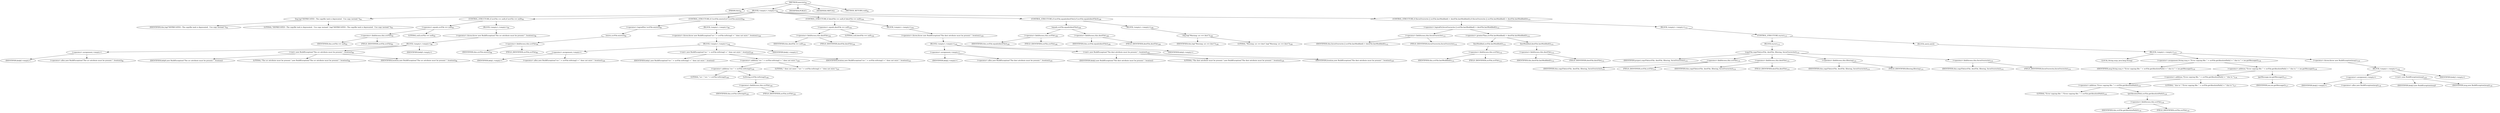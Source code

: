 digraph "execute" {  
"72" [label = <(METHOD,execute)<SUB>92</SUB>> ]
"4" [label = <(PARAM,this)<SUB>92</SUB>> ]
"73" [label = <(BLOCK,&lt;empty&gt;,&lt;empty&gt;)<SUB>92</SUB>> ]
"74" [label = <(log,log(&quot;DEPRECATED - The copyfile task is deprecated.  Use copy instead.&quot;))<SUB>93</SUB>> ]
"3" [label = <(IDENTIFIER,this,log(&quot;DEPRECATED - The copyfile task is deprecated.  Use copy instead.&quot;))<SUB>93</SUB>> ]
"75" [label = <(LITERAL,&quot;DEPRECATED - The copyfile task is deprecated.  Use copy instead.&quot;,log(&quot;DEPRECATED - The copyfile task is deprecated.  Use copy instead.&quot;))<SUB>93</SUB>> ]
"76" [label = <(CONTROL_STRUCTURE,if (srcFile == null),if (srcFile == null))<SUB>95</SUB>> ]
"77" [label = <(&lt;operator&gt;.equals,srcFile == null)<SUB>95</SUB>> ]
"78" [label = <(&lt;operator&gt;.fieldAccess,this.srcFile)<SUB>95</SUB>> ]
"79" [label = <(IDENTIFIER,this,srcFile == null)<SUB>95</SUB>> ]
"80" [label = <(FIELD_IDENTIFIER,srcFile,srcFile)<SUB>95</SUB>> ]
"81" [label = <(LITERAL,null,srcFile == null)<SUB>95</SUB>> ]
"82" [label = <(BLOCK,&lt;empty&gt;,&lt;empty&gt;)<SUB>95</SUB>> ]
"83" [label = <(&lt;operator&gt;.throw,throw new BuildException(&quot;The src attribute must be present.&quot;, location);)<SUB>96</SUB>> ]
"84" [label = <(BLOCK,&lt;empty&gt;,&lt;empty&gt;)<SUB>96</SUB>> ]
"85" [label = <(&lt;operator&gt;.assignment,&lt;empty&gt;)> ]
"86" [label = <(IDENTIFIER,$obj0,&lt;empty&gt;)> ]
"87" [label = <(&lt;operator&gt;.alloc,new BuildException(&quot;The src attribute must be present.&quot;, location))<SUB>96</SUB>> ]
"88" [label = <(&lt;init&gt;,new BuildException(&quot;The src attribute must be present.&quot;, location))<SUB>96</SUB>> ]
"89" [label = <(IDENTIFIER,$obj0,new BuildException(&quot;The src attribute must be present.&quot;, location))> ]
"90" [label = <(LITERAL,&quot;The src attribute must be present.&quot;,new BuildException(&quot;The src attribute must be present.&quot;, location))<SUB>96</SUB>> ]
"91" [label = <(IDENTIFIER,location,new BuildException(&quot;The src attribute must be present.&quot;, location))<SUB>96</SUB>> ]
"92" [label = <(IDENTIFIER,$obj0,&lt;empty&gt;)> ]
"93" [label = <(CONTROL_STRUCTURE,if (!srcFile.exists()),if (!srcFile.exists()))<SUB>99</SUB>> ]
"94" [label = <(&lt;operator&gt;.logicalNot,!srcFile.exists())<SUB>99</SUB>> ]
"95" [label = <(exists,srcFile.exists())<SUB>99</SUB>> ]
"96" [label = <(&lt;operator&gt;.fieldAccess,this.srcFile)<SUB>99</SUB>> ]
"97" [label = <(IDENTIFIER,this,srcFile.exists())<SUB>99</SUB>> ]
"98" [label = <(FIELD_IDENTIFIER,srcFile,srcFile)<SUB>99</SUB>> ]
"99" [label = <(BLOCK,&lt;empty&gt;,&lt;empty&gt;)<SUB>99</SUB>> ]
"100" [label = <(&lt;operator&gt;.throw,throw new BuildException(&quot;src &quot; + srcFile.toString() + &quot; does not exist.&quot;, location);)<SUB>100</SUB>> ]
"101" [label = <(BLOCK,&lt;empty&gt;,&lt;empty&gt;)<SUB>100</SUB>> ]
"102" [label = <(&lt;operator&gt;.assignment,&lt;empty&gt;)> ]
"103" [label = <(IDENTIFIER,$obj1,&lt;empty&gt;)> ]
"104" [label = <(&lt;operator&gt;.alloc,new BuildException(&quot;src &quot; + srcFile.toString() + &quot; does not exist.&quot;, location))<SUB>100</SUB>> ]
"105" [label = <(&lt;init&gt;,new BuildException(&quot;src &quot; + srcFile.toString() + &quot; does not exist.&quot;, location))<SUB>100</SUB>> ]
"106" [label = <(IDENTIFIER,$obj1,new BuildException(&quot;src &quot; + srcFile.toString() + &quot; does not exist.&quot;, location))> ]
"107" [label = <(&lt;operator&gt;.addition,&quot;src &quot; + srcFile.toString() + &quot; does not exist.&quot;)<SUB>100</SUB>> ]
"108" [label = <(&lt;operator&gt;.addition,&quot;src &quot; + srcFile.toString())<SUB>100</SUB>> ]
"109" [label = <(LITERAL,&quot;src &quot;,&quot;src &quot; + srcFile.toString())<SUB>100</SUB>> ]
"110" [label = <(toString,srcFile.toString())<SUB>100</SUB>> ]
"111" [label = <(&lt;operator&gt;.fieldAccess,this.srcFile)<SUB>100</SUB>> ]
"112" [label = <(IDENTIFIER,this,srcFile.toString())<SUB>100</SUB>> ]
"113" [label = <(FIELD_IDENTIFIER,srcFile,srcFile)<SUB>100</SUB>> ]
"114" [label = <(LITERAL,&quot; does not exist.&quot;,&quot;src &quot; + srcFile.toString() + &quot; does not exist.&quot;)<SUB>101</SUB>> ]
"115" [label = <(IDENTIFIER,location,new BuildException(&quot;src &quot; + srcFile.toString() + &quot; does not exist.&quot;, location))<SUB>101</SUB>> ]
"116" [label = <(IDENTIFIER,$obj1,&lt;empty&gt;)> ]
"117" [label = <(CONTROL_STRUCTURE,if (destFile == null),if (destFile == null))<SUB>104</SUB>> ]
"118" [label = <(&lt;operator&gt;.equals,destFile == null)<SUB>104</SUB>> ]
"119" [label = <(&lt;operator&gt;.fieldAccess,this.destFile)<SUB>104</SUB>> ]
"120" [label = <(IDENTIFIER,this,destFile == null)<SUB>104</SUB>> ]
"121" [label = <(FIELD_IDENTIFIER,destFile,destFile)<SUB>104</SUB>> ]
"122" [label = <(LITERAL,null,destFile == null)<SUB>104</SUB>> ]
"123" [label = <(BLOCK,&lt;empty&gt;,&lt;empty&gt;)<SUB>104</SUB>> ]
"124" [label = <(&lt;operator&gt;.throw,throw new BuildException(&quot;The dest attribute must be present.&quot;, location);)<SUB>105</SUB>> ]
"125" [label = <(BLOCK,&lt;empty&gt;,&lt;empty&gt;)<SUB>105</SUB>> ]
"126" [label = <(&lt;operator&gt;.assignment,&lt;empty&gt;)> ]
"127" [label = <(IDENTIFIER,$obj2,&lt;empty&gt;)> ]
"128" [label = <(&lt;operator&gt;.alloc,new BuildException(&quot;The dest attribute must be present.&quot;, location))<SUB>105</SUB>> ]
"129" [label = <(&lt;init&gt;,new BuildException(&quot;The dest attribute must be present.&quot;, location))<SUB>105</SUB>> ]
"130" [label = <(IDENTIFIER,$obj2,new BuildException(&quot;The dest attribute must be present.&quot;, location))> ]
"131" [label = <(LITERAL,&quot;The dest attribute must be present.&quot;,new BuildException(&quot;The dest attribute must be present.&quot;, location))<SUB>105</SUB>> ]
"132" [label = <(IDENTIFIER,location,new BuildException(&quot;The dest attribute must be present.&quot;, location))<SUB>105</SUB>> ]
"133" [label = <(IDENTIFIER,$obj2,&lt;empty&gt;)> ]
"134" [label = <(CONTROL_STRUCTURE,if (srcFile.equals(destFile)),if (srcFile.equals(destFile)))<SUB>108</SUB>> ]
"135" [label = <(equals,srcFile.equals(destFile))<SUB>108</SUB>> ]
"136" [label = <(&lt;operator&gt;.fieldAccess,this.srcFile)<SUB>108</SUB>> ]
"137" [label = <(IDENTIFIER,this,srcFile.equals(destFile))<SUB>108</SUB>> ]
"138" [label = <(FIELD_IDENTIFIER,srcFile,srcFile)<SUB>108</SUB>> ]
"139" [label = <(&lt;operator&gt;.fieldAccess,this.destFile)<SUB>108</SUB>> ]
"140" [label = <(IDENTIFIER,this,srcFile.equals(destFile))<SUB>108</SUB>> ]
"141" [label = <(FIELD_IDENTIFIER,destFile,destFile)<SUB>108</SUB>> ]
"142" [label = <(BLOCK,&lt;empty&gt;,&lt;empty&gt;)<SUB>108</SUB>> ]
"143" [label = <(log,log(&quot;Warning: src == dest&quot;))<SUB>109</SUB>> ]
"5" [label = <(IDENTIFIER,this,log(&quot;Warning: src == dest&quot;))<SUB>109</SUB>> ]
"144" [label = <(LITERAL,&quot;Warning: src == dest&quot;,log(&quot;Warning: src == dest&quot;))<SUB>109</SUB>> ]
"145" [label = <(CONTROL_STRUCTURE,if (forceOverwrite || srcFile.lastModified() &gt; destFile.lastModified()),if (forceOverwrite || srcFile.lastModified() &gt; destFile.lastModified()))<SUB>112</SUB>> ]
"146" [label = <(&lt;operator&gt;.logicalOr,forceOverwrite || srcFile.lastModified() &gt; destFile.lastModified())<SUB>112</SUB>> ]
"147" [label = <(&lt;operator&gt;.fieldAccess,this.forceOverwrite)<SUB>112</SUB>> ]
"148" [label = <(IDENTIFIER,this,forceOverwrite || srcFile.lastModified() &gt; destFile.lastModified())<SUB>112</SUB>> ]
"149" [label = <(FIELD_IDENTIFIER,forceOverwrite,forceOverwrite)<SUB>112</SUB>> ]
"150" [label = <(&lt;operator&gt;.greaterThan,srcFile.lastModified() &gt; destFile.lastModified())<SUB>112</SUB>> ]
"151" [label = <(lastModified,srcFile.lastModified())<SUB>112</SUB>> ]
"152" [label = <(&lt;operator&gt;.fieldAccess,this.srcFile)<SUB>112</SUB>> ]
"153" [label = <(IDENTIFIER,this,srcFile.lastModified())<SUB>112</SUB>> ]
"154" [label = <(FIELD_IDENTIFIER,srcFile,srcFile)<SUB>112</SUB>> ]
"155" [label = <(lastModified,destFile.lastModified())<SUB>112</SUB>> ]
"156" [label = <(&lt;operator&gt;.fieldAccess,this.destFile)<SUB>112</SUB>> ]
"157" [label = <(IDENTIFIER,this,destFile.lastModified())<SUB>112</SUB>> ]
"158" [label = <(FIELD_IDENTIFIER,destFile,destFile)<SUB>112</SUB>> ]
"159" [label = <(BLOCK,&lt;empty&gt;,&lt;empty&gt;)<SUB>112</SUB>> ]
"160" [label = <(CONTROL_STRUCTURE,try,try)<SUB>113</SUB>> ]
"161" [label = <(BLOCK,try,try)<SUB>113</SUB>> ]
"162" [label = <(copyFile,copyFile(srcFile, destFile, filtering, forceOverwrite))<SUB>114</SUB>> ]
"163" [label = <(IDENTIFIER,project,copyFile(srcFile, destFile, filtering, forceOverwrite))<SUB>114</SUB>> ]
"164" [label = <(&lt;operator&gt;.fieldAccess,this.srcFile)<SUB>114</SUB>> ]
"165" [label = <(IDENTIFIER,this,copyFile(srcFile, destFile, filtering, forceOverwrite))<SUB>114</SUB>> ]
"166" [label = <(FIELD_IDENTIFIER,srcFile,srcFile)<SUB>114</SUB>> ]
"167" [label = <(&lt;operator&gt;.fieldAccess,this.destFile)<SUB>114</SUB>> ]
"168" [label = <(IDENTIFIER,this,copyFile(srcFile, destFile, filtering, forceOverwrite))<SUB>114</SUB>> ]
"169" [label = <(FIELD_IDENTIFIER,destFile,destFile)<SUB>114</SUB>> ]
"170" [label = <(&lt;operator&gt;.fieldAccess,this.filtering)<SUB>114</SUB>> ]
"171" [label = <(IDENTIFIER,this,copyFile(srcFile, destFile, filtering, forceOverwrite))<SUB>114</SUB>> ]
"172" [label = <(FIELD_IDENTIFIER,filtering,filtering)<SUB>114</SUB>> ]
"173" [label = <(&lt;operator&gt;.fieldAccess,this.forceOverwrite)<SUB>114</SUB>> ]
"174" [label = <(IDENTIFIER,this,copyFile(srcFile, destFile, filtering, forceOverwrite))<SUB>114</SUB>> ]
"175" [label = <(FIELD_IDENTIFIER,forceOverwrite,forceOverwrite)<SUB>114</SUB>> ]
"176" [label = <(BLOCK,catch,catch)> ]
"177" [label = <(BLOCK,&lt;empty&gt;,&lt;empty&gt;)<SUB>115</SUB>> ]
"178" [label = <(LOCAL,String msg: java.lang.String)> ]
"179" [label = <(&lt;operator&gt;.assignment,String msg = &quot;Error copying file: &quot; + srcFile.getAbsolutePath() + &quot; due to &quot; + ioe.getMessage())<SUB>116</SUB>> ]
"180" [label = <(IDENTIFIER,msg,String msg = &quot;Error copying file: &quot; + srcFile.getAbsolutePath() + &quot; due to &quot; + ioe.getMessage())<SUB>116</SUB>> ]
"181" [label = <(&lt;operator&gt;.addition,&quot;Error copying file: &quot; + srcFile.getAbsolutePath() + &quot; due to &quot; + ioe.getMessage())<SUB>116</SUB>> ]
"182" [label = <(&lt;operator&gt;.addition,&quot;Error copying file: &quot; + srcFile.getAbsolutePath() + &quot; due to &quot;)<SUB>116</SUB>> ]
"183" [label = <(&lt;operator&gt;.addition,&quot;Error copying file: &quot; + srcFile.getAbsolutePath())<SUB>116</SUB>> ]
"184" [label = <(LITERAL,&quot;Error copying file: &quot;,&quot;Error copying file: &quot; + srcFile.getAbsolutePath())<SUB>116</SUB>> ]
"185" [label = <(getAbsolutePath,srcFile.getAbsolutePath())<SUB>116</SUB>> ]
"186" [label = <(&lt;operator&gt;.fieldAccess,this.srcFile)<SUB>116</SUB>> ]
"187" [label = <(IDENTIFIER,this,srcFile.getAbsolutePath())<SUB>116</SUB>> ]
"188" [label = <(FIELD_IDENTIFIER,srcFile,srcFile)<SUB>116</SUB>> ]
"189" [label = <(LITERAL,&quot; due to &quot;,&quot;Error copying file: &quot; + srcFile.getAbsolutePath() + &quot; due to &quot;)<SUB>117</SUB>> ]
"190" [label = <(getMessage,ioe.getMessage())<SUB>117</SUB>> ]
"191" [label = <(IDENTIFIER,ioe,ioe.getMessage())<SUB>117</SUB>> ]
"192" [label = <(&lt;operator&gt;.throw,throw new BuildException(msg);)<SUB>118</SUB>> ]
"193" [label = <(BLOCK,&lt;empty&gt;,&lt;empty&gt;)<SUB>118</SUB>> ]
"194" [label = <(&lt;operator&gt;.assignment,&lt;empty&gt;)> ]
"195" [label = <(IDENTIFIER,$obj3,&lt;empty&gt;)> ]
"196" [label = <(&lt;operator&gt;.alloc,new BuildException(msg))<SUB>118</SUB>> ]
"197" [label = <(&lt;init&gt;,new BuildException(msg))<SUB>118</SUB>> ]
"198" [label = <(IDENTIFIER,$obj3,new BuildException(msg))> ]
"199" [label = <(IDENTIFIER,msg,new BuildException(msg))<SUB>118</SUB>> ]
"200" [label = <(IDENTIFIER,$obj3,&lt;empty&gt;)> ]
"201" [label = <(MODIFIER,PUBLIC)> ]
"202" [label = <(MODIFIER,VIRTUAL)> ]
"203" [label = <(METHOD_RETURN,void)<SUB>92</SUB>> ]
  "72" -> "4" 
  "72" -> "73" 
  "72" -> "201" 
  "72" -> "202" 
  "72" -> "203" 
  "73" -> "74" 
  "73" -> "76" 
  "73" -> "93" 
  "73" -> "117" 
  "73" -> "134" 
  "73" -> "145" 
  "74" -> "3" 
  "74" -> "75" 
  "76" -> "77" 
  "76" -> "82" 
  "77" -> "78" 
  "77" -> "81" 
  "78" -> "79" 
  "78" -> "80" 
  "82" -> "83" 
  "83" -> "84" 
  "84" -> "85" 
  "84" -> "88" 
  "84" -> "92" 
  "85" -> "86" 
  "85" -> "87" 
  "88" -> "89" 
  "88" -> "90" 
  "88" -> "91" 
  "93" -> "94" 
  "93" -> "99" 
  "94" -> "95" 
  "95" -> "96" 
  "96" -> "97" 
  "96" -> "98" 
  "99" -> "100" 
  "100" -> "101" 
  "101" -> "102" 
  "101" -> "105" 
  "101" -> "116" 
  "102" -> "103" 
  "102" -> "104" 
  "105" -> "106" 
  "105" -> "107" 
  "105" -> "115" 
  "107" -> "108" 
  "107" -> "114" 
  "108" -> "109" 
  "108" -> "110" 
  "110" -> "111" 
  "111" -> "112" 
  "111" -> "113" 
  "117" -> "118" 
  "117" -> "123" 
  "118" -> "119" 
  "118" -> "122" 
  "119" -> "120" 
  "119" -> "121" 
  "123" -> "124" 
  "124" -> "125" 
  "125" -> "126" 
  "125" -> "129" 
  "125" -> "133" 
  "126" -> "127" 
  "126" -> "128" 
  "129" -> "130" 
  "129" -> "131" 
  "129" -> "132" 
  "134" -> "135" 
  "134" -> "142" 
  "135" -> "136" 
  "135" -> "139" 
  "136" -> "137" 
  "136" -> "138" 
  "139" -> "140" 
  "139" -> "141" 
  "142" -> "143" 
  "143" -> "5" 
  "143" -> "144" 
  "145" -> "146" 
  "145" -> "159" 
  "146" -> "147" 
  "146" -> "150" 
  "147" -> "148" 
  "147" -> "149" 
  "150" -> "151" 
  "150" -> "155" 
  "151" -> "152" 
  "152" -> "153" 
  "152" -> "154" 
  "155" -> "156" 
  "156" -> "157" 
  "156" -> "158" 
  "159" -> "160" 
  "160" -> "161" 
  "160" -> "176" 
  "161" -> "162" 
  "162" -> "163" 
  "162" -> "164" 
  "162" -> "167" 
  "162" -> "170" 
  "162" -> "173" 
  "164" -> "165" 
  "164" -> "166" 
  "167" -> "168" 
  "167" -> "169" 
  "170" -> "171" 
  "170" -> "172" 
  "173" -> "174" 
  "173" -> "175" 
  "176" -> "177" 
  "177" -> "178" 
  "177" -> "179" 
  "177" -> "192" 
  "179" -> "180" 
  "179" -> "181" 
  "181" -> "182" 
  "181" -> "190" 
  "182" -> "183" 
  "182" -> "189" 
  "183" -> "184" 
  "183" -> "185" 
  "185" -> "186" 
  "186" -> "187" 
  "186" -> "188" 
  "190" -> "191" 
  "192" -> "193" 
  "193" -> "194" 
  "193" -> "197" 
  "193" -> "200" 
  "194" -> "195" 
  "194" -> "196" 
  "197" -> "198" 
  "197" -> "199" 
}
